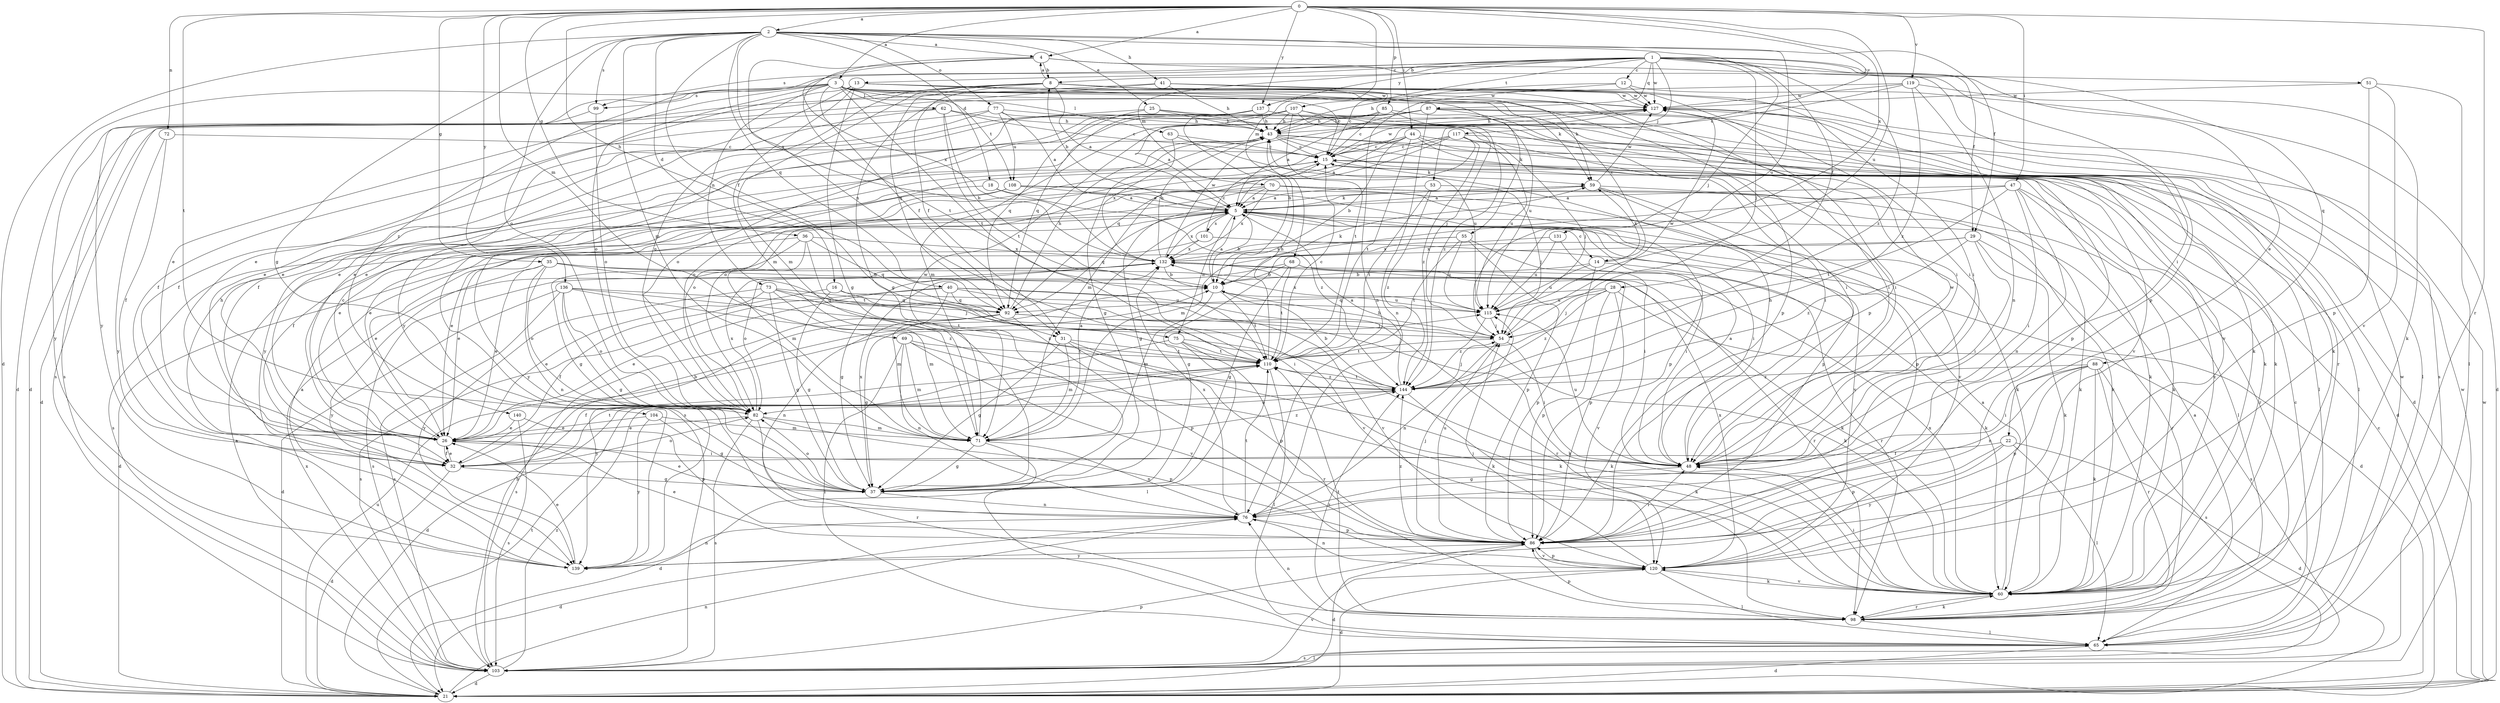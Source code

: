 strict digraph  {
0;
1;
2;
3;
4;
5;
8;
10;
12;
13;
14;
15;
16;
18;
21;
22;
25;
26;
28;
29;
31;
32;
35;
36;
37;
40;
41;
43;
44;
47;
48;
51;
53;
54;
55;
59;
60;
62;
63;
65;
68;
69;
70;
71;
72;
73;
75;
76;
77;
82;
85;
86;
87;
88;
92;
98;
99;
101;
103;
104;
107;
108;
110;
115;
117;
119;
120;
127;
131;
132;
136;
137;
139;
140;
144;
0 -> 2  [label=a];
0 -> 3  [label=a];
0 -> 4  [label=a];
0 -> 35  [label=g];
0 -> 36  [label=g];
0 -> 40  [label=h];
0 -> 44  [label=i];
0 -> 47  [label=i];
0 -> 68  [label=m];
0 -> 69  [label=m];
0 -> 72  [label=n];
0 -> 85  [label=p];
0 -> 98  [label=r];
0 -> 104  [label=t];
0 -> 115  [label=u];
0 -> 117  [label=v];
0 -> 119  [label=v];
0 -> 131  [label=x];
0 -> 136  [label=y];
0 -> 137  [label=y];
1 -> 8  [label=b];
1 -> 12  [label=c];
1 -> 13  [label=c];
1 -> 22  [label=e];
1 -> 28  [label=f];
1 -> 29  [label=f];
1 -> 51  [label=j];
1 -> 53  [label=j];
1 -> 54  [label=j];
1 -> 70  [label=m];
1 -> 87  [label=q];
1 -> 88  [label=q];
1 -> 99  [label=s];
1 -> 107  [label=t];
1 -> 127  [label=w];
1 -> 137  [label=y];
1 -> 140  [label=z];
1 -> 144  [label=z];
2 -> 4  [label=a];
2 -> 16  [label=d];
2 -> 18  [label=d];
2 -> 21  [label=d];
2 -> 25  [label=e];
2 -> 29  [label=f];
2 -> 31  [label=f];
2 -> 37  [label=g];
2 -> 41  [label=h];
2 -> 54  [label=j];
2 -> 71  [label=m];
2 -> 77  [label=o];
2 -> 82  [label=o];
2 -> 92  [label=q];
2 -> 99  [label=s];
2 -> 115  [label=u];
2 -> 132  [label=x];
3 -> 14  [label=c];
3 -> 21  [label=d];
3 -> 26  [label=e];
3 -> 31  [label=f];
3 -> 48  [label=i];
3 -> 55  [label=k];
3 -> 59  [label=k];
3 -> 62  [label=l];
3 -> 63  [label=l];
3 -> 73  [label=n];
3 -> 82  [label=o];
3 -> 86  [label=p];
3 -> 99  [label=s];
3 -> 108  [label=t];
3 -> 110  [label=t];
3 -> 127  [label=w];
3 -> 139  [label=y];
4 -> 8  [label=b];
4 -> 48  [label=i];
4 -> 75  [label=n];
4 -> 86  [label=p];
4 -> 110  [label=t];
4 -> 132  [label=x];
5 -> 8  [label=b];
5 -> 10  [label=b];
5 -> 14  [label=c];
5 -> 26  [label=e];
5 -> 48  [label=i];
5 -> 59  [label=k];
5 -> 75  [label=n];
5 -> 92  [label=q];
5 -> 101  [label=s];
5 -> 120  [label=v];
5 -> 132  [label=x];
8 -> 4  [label=a];
8 -> 5  [label=a];
8 -> 15  [label=c];
8 -> 31  [label=f];
8 -> 48  [label=i];
8 -> 59  [label=k];
8 -> 71  [label=m];
8 -> 82  [label=o];
8 -> 86  [label=p];
8 -> 92  [label=q];
8 -> 103  [label=s];
8 -> 127  [label=w];
10 -> 5  [label=a];
10 -> 59  [label=k];
10 -> 71  [label=m];
10 -> 110  [label=t];
10 -> 115  [label=u];
12 -> 21  [label=d];
12 -> 43  [label=h];
12 -> 76  [label=n];
12 -> 127  [label=w];
13 -> 15  [label=c];
13 -> 26  [label=e];
13 -> 37  [label=g];
13 -> 71  [label=m];
13 -> 103  [label=s];
13 -> 127  [label=w];
13 -> 139  [label=y];
14 -> 10  [label=b];
14 -> 59  [label=k];
14 -> 86  [label=p];
14 -> 98  [label=r];
14 -> 115  [label=u];
15 -> 59  [label=k];
15 -> 60  [label=k];
15 -> 82  [label=o];
15 -> 103  [label=s];
15 -> 127  [label=w];
16 -> 32  [label=f];
16 -> 37  [label=g];
16 -> 115  [label=u];
16 -> 120  [label=v];
18 -> 5  [label=a];
18 -> 103  [label=s];
18 -> 144  [label=z];
21 -> 15  [label=c];
21 -> 76  [label=n];
21 -> 110  [label=t];
21 -> 115  [label=u];
21 -> 127  [label=w];
22 -> 21  [label=d];
22 -> 32  [label=f];
22 -> 65  [label=l];
22 -> 86  [label=p];
22 -> 139  [label=y];
25 -> 26  [label=e];
25 -> 43  [label=h];
25 -> 54  [label=j];
25 -> 60  [label=k];
25 -> 92  [label=q];
26 -> 15  [label=c];
26 -> 32  [label=f];
26 -> 48  [label=i];
28 -> 54  [label=j];
28 -> 86  [label=p];
28 -> 92  [label=q];
28 -> 103  [label=s];
28 -> 115  [label=u];
28 -> 120  [label=v];
28 -> 144  [label=z];
29 -> 37  [label=g];
29 -> 48  [label=i];
29 -> 60  [label=k];
29 -> 98  [label=r];
29 -> 132  [label=x];
29 -> 144  [label=z];
31 -> 37  [label=g];
31 -> 60  [label=k];
31 -> 71  [label=m];
31 -> 98  [label=r];
31 -> 110  [label=t];
32 -> 10  [label=b];
32 -> 21  [label=d];
32 -> 26  [label=e];
32 -> 37  [label=g];
32 -> 43  [label=h];
32 -> 82  [label=o];
32 -> 110  [label=t];
35 -> 10  [label=b];
35 -> 26  [label=e];
35 -> 48  [label=i];
35 -> 60  [label=k];
35 -> 76  [label=n];
35 -> 82  [label=o];
35 -> 139  [label=y];
36 -> 26  [label=e];
36 -> 37  [label=g];
36 -> 71  [label=m];
36 -> 92  [label=q];
36 -> 110  [label=t];
36 -> 132  [label=x];
37 -> 26  [label=e];
37 -> 76  [label=n];
37 -> 82  [label=o];
37 -> 132  [label=x];
40 -> 26  [label=e];
40 -> 60  [label=k];
40 -> 71  [label=m];
40 -> 92  [label=q];
40 -> 98  [label=r];
40 -> 103  [label=s];
40 -> 120  [label=v];
41 -> 21  [label=d];
41 -> 43  [label=h];
41 -> 48  [label=i];
41 -> 103  [label=s];
41 -> 127  [label=w];
43 -> 15  [label=c];
43 -> 21  [label=d];
43 -> 37  [label=g];
43 -> 60  [label=k];
43 -> 86  [label=p];
43 -> 120  [label=v];
43 -> 139  [label=y];
44 -> 5  [label=a];
44 -> 10  [label=b];
44 -> 15  [label=c];
44 -> 48  [label=i];
44 -> 60  [label=k];
44 -> 65  [label=l];
44 -> 82  [label=o];
44 -> 110  [label=t];
47 -> 5  [label=a];
47 -> 48  [label=i];
47 -> 60  [label=k];
47 -> 71  [label=m];
47 -> 76  [label=n];
47 -> 98  [label=r];
47 -> 110  [label=t];
48 -> 5  [label=a];
48 -> 37  [label=g];
48 -> 43  [label=h];
48 -> 115  [label=u];
48 -> 127  [label=w];
51 -> 65  [label=l];
51 -> 86  [label=p];
51 -> 120  [label=v];
51 -> 127  [label=w];
53 -> 5  [label=a];
53 -> 54  [label=j];
53 -> 110  [label=t];
53 -> 144  [label=z];
54 -> 10  [label=b];
54 -> 48  [label=i];
54 -> 76  [label=n];
54 -> 110  [label=t];
54 -> 127  [label=w];
55 -> 21  [label=d];
55 -> 48  [label=i];
55 -> 86  [label=p];
55 -> 110  [label=t];
55 -> 115  [label=u];
55 -> 132  [label=x];
59 -> 5  [label=a];
59 -> 37  [label=g];
59 -> 60  [label=k];
59 -> 86  [label=p];
59 -> 120  [label=v];
59 -> 127  [label=w];
60 -> 5  [label=a];
60 -> 15  [label=c];
60 -> 48  [label=i];
60 -> 98  [label=r];
60 -> 120  [label=v];
60 -> 132  [label=x];
62 -> 10  [label=b];
62 -> 15  [label=c];
62 -> 21  [label=d];
62 -> 32  [label=f];
62 -> 43  [label=h];
62 -> 110  [label=t];
63 -> 15  [label=c];
63 -> 115  [label=u];
63 -> 132  [label=x];
65 -> 15  [label=c];
65 -> 21  [label=d];
65 -> 103  [label=s];
65 -> 127  [label=w];
68 -> 10  [label=b];
68 -> 37  [label=g];
68 -> 60  [label=k];
68 -> 86  [label=p];
68 -> 103  [label=s];
68 -> 110  [label=t];
69 -> 60  [label=k];
69 -> 65  [label=l];
69 -> 71  [label=m];
69 -> 76  [label=n];
69 -> 110  [label=t];
69 -> 120  [label=v];
70 -> 5  [label=a];
70 -> 26  [label=e];
70 -> 60  [label=k];
70 -> 65  [label=l];
70 -> 86  [label=p];
70 -> 132  [label=x];
70 -> 139  [label=y];
71 -> 5  [label=a];
71 -> 21  [label=d];
71 -> 37  [label=g];
71 -> 76  [label=n];
71 -> 127  [label=w];
71 -> 144  [label=z];
72 -> 15  [label=c];
72 -> 32  [label=f];
72 -> 139  [label=y];
73 -> 26  [label=e];
73 -> 37  [label=g];
73 -> 54  [label=j];
73 -> 71  [label=m];
73 -> 92  [label=q];
73 -> 139  [label=y];
73 -> 144  [label=z];
75 -> 60  [label=k];
75 -> 65  [label=l];
75 -> 86  [label=p];
75 -> 110  [label=t];
75 -> 139  [label=y];
76 -> 21  [label=d];
76 -> 86  [label=p];
76 -> 110  [label=t];
76 -> 132  [label=x];
77 -> 5  [label=a];
77 -> 26  [label=e];
77 -> 32  [label=f];
77 -> 43  [label=h];
77 -> 48  [label=i];
77 -> 108  [label=u];
82 -> 26  [label=e];
82 -> 71  [label=m];
82 -> 86  [label=p];
82 -> 98  [label=r];
82 -> 103  [label=s];
82 -> 132  [label=x];
85 -> 15  [label=c];
85 -> 26  [label=e];
85 -> 43  [label=h];
85 -> 115  [label=u];
85 -> 144  [label=z];
86 -> 21  [label=d];
86 -> 26  [label=e];
86 -> 48  [label=i];
86 -> 54  [label=j];
86 -> 115  [label=u];
86 -> 120  [label=v];
86 -> 139  [label=y];
86 -> 144  [label=z];
87 -> 5  [label=a];
87 -> 26  [label=e];
87 -> 43  [label=h];
87 -> 48  [label=i];
87 -> 65  [label=l];
87 -> 71  [label=m];
87 -> 76  [label=n];
87 -> 98  [label=r];
88 -> 48  [label=i];
88 -> 60  [label=k];
88 -> 76  [label=n];
88 -> 86  [label=p];
88 -> 98  [label=r];
88 -> 103  [label=s];
88 -> 144  [label=z];
92 -> 37  [label=g];
92 -> 43  [label=h];
92 -> 54  [label=j];
92 -> 60  [label=k];
92 -> 76  [label=n];
92 -> 86  [label=p];
92 -> 103  [label=s];
98 -> 5  [label=a];
98 -> 60  [label=k];
98 -> 65  [label=l];
98 -> 76  [label=n];
98 -> 86  [label=p];
98 -> 110  [label=t];
98 -> 144  [label=z];
99 -> 82  [label=o];
99 -> 139  [label=y];
101 -> 15  [label=c];
101 -> 21  [label=d];
101 -> 26  [label=e];
101 -> 132  [label=x];
103 -> 5  [label=a];
103 -> 10  [label=b];
103 -> 21  [label=d];
103 -> 65  [label=l];
103 -> 86  [label=p];
103 -> 120  [label=v];
103 -> 127  [label=w];
103 -> 132  [label=x];
103 -> 144  [label=z];
104 -> 26  [label=e];
104 -> 37  [label=g];
104 -> 71  [label=m];
104 -> 139  [label=y];
107 -> 5  [label=a];
107 -> 26  [label=e];
107 -> 32  [label=f];
107 -> 43  [label=h];
107 -> 48  [label=i];
107 -> 60  [label=k];
107 -> 110  [label=t];
107 -> 120  [label=v];
108 -> 5  [label=a];
108 -> 26  [label=e];
108 -> 32  [label=f];
108 -> 60  [label=k];
108 -> 86  [label=p];
110 -> 15  [label=c];
110 -> 21  [label=d];
110 -> 32  [label=f];
110 -> 43  [label=h];
110 -> 65  [label=l];
110 -> 144  [label=z];
115 -> 54  [label=j];
115 -> 132  [label=x];
115 -> 144  [label=z];
117 -> 15  [label=c];
117 -> 54  [label=j];
117 -> 65  [label=l];
117 -> 71  [label=m];
117 -> 82  [label=o];
117 -> 92  [label=q];
117 -> 115  [label=u];
117 -> 144  [label=z];
119 -> 15  [label=c];
119 -> 37  [label=g];
119 -> 60  [label=k];
119 -> 76  [label=n];
119 -> 127  [label=w];
119 -> 144  [label=z];
120 -> 21  [label=d];
120 -> 54  [label=j];
120 -> 60  [label=k];
120 -> 65  [label=l];
120 -> 76  [label=n];
120 -> 86  [label=p];
120 -> 132  [label=x];
127 -> 43  [label=h];
131 -> 48  [label=i];
131 -> 115  [label=u];
131 -> 132  [label=x];
132 -> 10  [label=b];
132 -> 37  [label=g];
132 -> 43  [label=h];
132 -> 82  [label=o];
132 -> 98  [label=r];
132 -> 127  [label=w];
136 -> 21  [label=d];
136 -> 37  [label=g];
136 -> 82  [label=o];
136 -> 92  [label=q];
136 -> 103  [label=s];
136 -> 110  [label=t];
136 -> 144  [label=z];
137 -> 10  [label=b];
137 -> 21  [label=d];
137 -> 43  [label=h];
137 -> 82  [label=o];
137 -> 92  [label=q];
139 -> 5  [label=a];
139 -> 26  [label=e];
139 -> 76  [label=n];
140 -> 26  [label=e];
140 -> 86  [label=p];
140 -> 103  [label=s];
144 -> 5  [label=a];
144 -> 10  [label=b];
144 -> 54  [label=j];
144 -> 60  [label=k];
144 -> 82  [label=o];
144 -> 110  [label=t];
}
